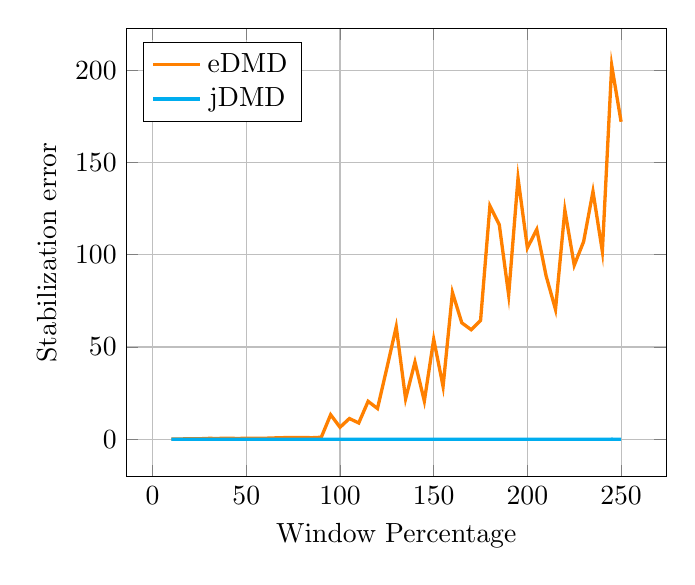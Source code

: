 % Recommended preamble:
\begin{tikzpicture}
\begin{axis}[xmajorgrids, ymajorgrids, xlabel={Window Percentage}, ylabel={Stabilization error}, legend pos={north west}]
    \addplot+[no marks, very thick, color={orange}]
        coordinates {
            (10.0,0.124)
            (15.0,0.124)
            (20.0,0.212)
            (25.0,0.226)
            (30.0,0.43)
            (35.0,0.396)
            (40.0,0.549)
            (45.0,0.376)
            (50.0,0.481)
            (55.0,0.503)
            (60.0,0.509)
            (65.0,0.686)
            (70.0,0.829)
            (75.0,0.848)
            (80.0,0.932)
            (85.0,0.79)
            (90.0,1.041)
            (95.0,13.247)
            (100.0,6.46)
            (105.0,11.203)
            (110.0,8.791)
            (115.0,20.523)
            (120.0,16.622)
            (125.0,38.547)
            (130.0,60.968)
            (135.0,21.889)
            (140.0,41.816)
            (145.0,20.674)
            (150.0,54.118)
            (155.0,28.597)
            (160.0,79.523)
            (165.0,63.078)
            (170.0,59.342)
            (175.0,64.327)
            (180.0,126.498)
            (185.0,116.237)
            (190.0,78.183)
            (195.0,141.518)
            (200.0,103.697)
            (205.0,113.718)
            (210.0,88.497)
            (215.0,70.348)
            (220.0,124.217)
            (225.0,94.32)
            (230.0,107.078)
            (235.0,134.307)
            (240.0,101.807)
            (245.0,202.55)
            (250.0,172.084)
        }
        ;
    \addplot+[no marks, very thick, color={cyan}]
        coordinates {
            (10.0,0.0)
            (15.0,0.001)
            (20.0,0.001)
            (25.0,0.001)
            (30.0,0.001)
            (35.0,0.001)
            (40.0,0.001)
            (45.0,0.002)
            (50.0,0.002)
            (55.0,0.002)
            (60.0,0.002)
            (65.0,0.003)
            (70.0,0.003)
            (75.0,0.003)
            (80.0,0.003)
            (85.0,0.004)
            (90.0,0.004)
            (95.0,0.004)
            (100.0,0.003)
            (105.0,0.004)
            (110.0,0.004)
            (115.0,0.003)
            (120.0,0.005)
            (125.0,0.004)
            (130.0,0.003)
            (135.0,0.006)
            (140.0,0.005)
            (145.0,0.005)
            (150.0,0.005)
            (155.0,0.006)
            (160.0,0.005)
            (165.0,0.006)
            (170.0,0.006)
            (175.0,0.006)
            (180.0,0.008)
            (185.0,0.006)
            (190.0,0.006)
            (195.0,0.008)
            (200.0,0.007)
            (205.0,0.006)
            (210.0,0.006)
            (215.0,0.007)
            (220.0,0.01)
            (225.0,0.009)
            (230.0,0.009)
            (235.0,0.01)
            (240.0,0.009)
            (245.0,0.011)
            (250.0,0.01)
        }
        ;
    \legend{{eDMD},{jDMD}}
\end{axis}
\end{tikzpicture}
